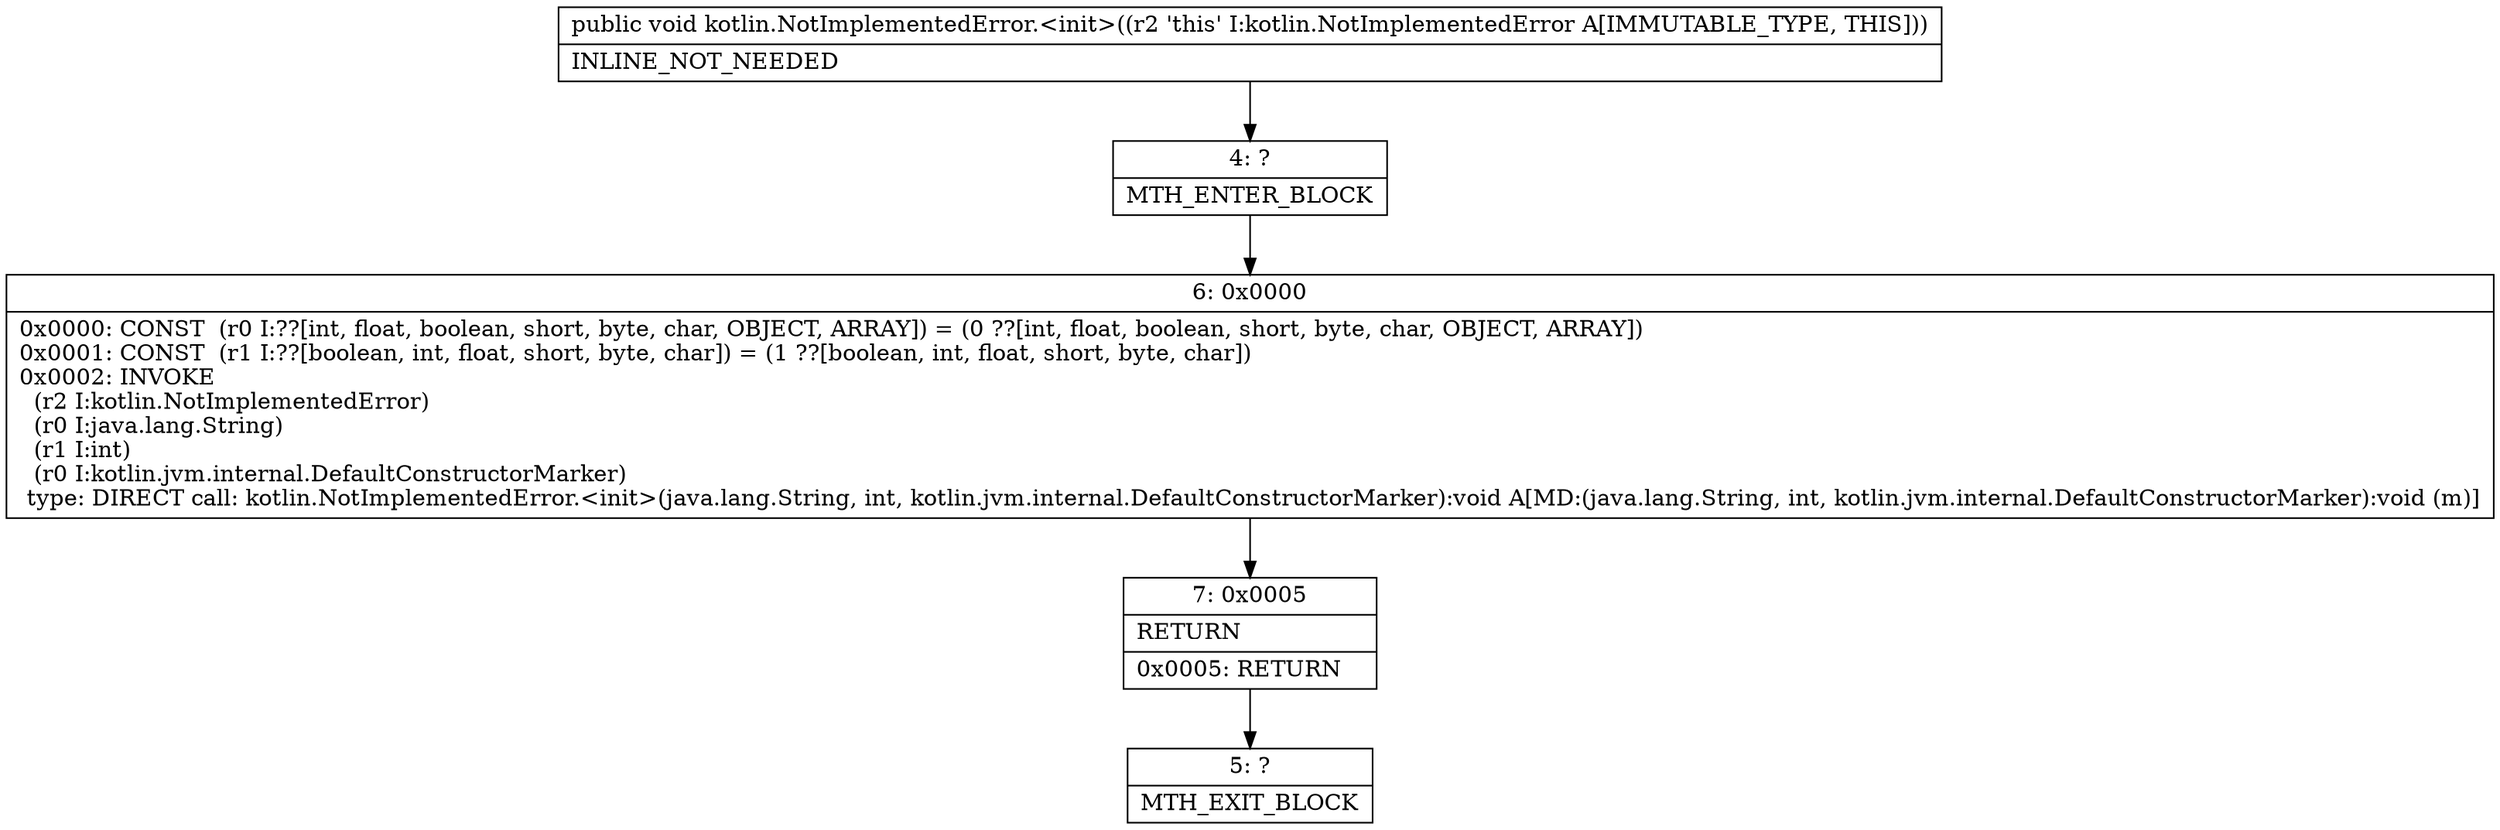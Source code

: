 digraph "CFG forkotlin.NotImplementedError.\<init\>()V" {
Node_4 [shape=record,label="{4\:\ ?|MTH_ENTER_BLOCK\l}"];
Node_6 [shape=record,label="{6\:\ 0x0000|0x0000: CONST  (r0 I:??[int, float, boolean, short, byte, char, OBJECT, ARRAY]) = (0 ??[int, float, boolean, short, byte, char, OBJECT, ARRAY]) \l0x0001: CONST  (r1 I:??[boolean, int, float, short, byte, char]) = (1 ??[boolean, int, float, short, byte, char]) \l0x0002: INVOKE  \l  (r2 I:kotlin.NotImplementedError)\l  (r0 I:java.lang.String)\l  (r1 I:int)\l  (r0 I:kotlin.jvm.internal.DefaultConstructorMarker)\l type: DIRECT call: kotlin.NotImplementedError.\<init\>(java.lang.String, int, kotlin.jvm.internal.DefaultConstructorMarker):void A[MD:(java.lang.String, int, kotlin.jvm.internal.DefaultConstructorMarker):void (m)]\l}"];
Node_7 [shape=record,label="{7\:\ 0x0005|RETURN\l|0x0005: RETURN   \l}"];
Node_5 [shape=record,label="{5\:\ ?|MTH_EXIT_BLOCK\l}"];
MethodNode[shape=record,label="{public void kotlin.NotImplementedError.\<init\>((r2 'this' I:kotlin.NotImplementedError A[IMMUTABLE_TYPE, THIS]))  | INLINE_NOT_NEEDED\l}"];
MethodNode -> Node_4;Node_4 -> Node_6;
Node_6 -> Node_7;
Node_7 -> Node_5;
}

